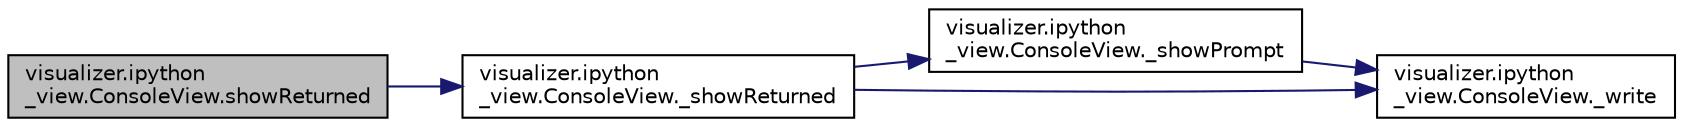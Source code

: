 digraph "visualizer.ipython_view.ConsoleView.showReturned"
{
 // LATEX_PDF_SIZE
  edge [fontname="Helvetica",fontsize="10",labelfontname="Helvetica",labelfontsize="10"];
  node [fontname="Helvetica",fontsize="10",shape=record];
  rankdir="LR";
  Node1 [label="visualizer.ipython\l_view.ConsoleView.showReturned",height=0.2,width=0.4,color="black", fillcolor="grey75", style="filled", fontcolor="black",tooltip="Show returned text from last command and print new prompt."];
  Node1 -> Node2 [color="midnightblue",fontsize="10",style="solid",fontname="Helvetica"];
  Node2 [label="visualizer.ipython\l_view.ConsoleView._showReturned",height=0.2,width=0.4,color="black", fillcolor="white", style="filled",URL="$classvisualizer_1_1ipython__view_1_1_console_view.html#a5fd73a63b28d972cb73270c6101d4eb0",tooltip="Show returned text from last command and print new prompt."];
  Node2 -> Node3 [color="midnightblue",fontsize="10",style="solid",fontname="Helvetica"];
  Node3 [label="visualizer.ipython\l_view.ConsoleView._showPrompt",height=0.2,width=0.4,color="black", fillcolor="white", style="filled",URL="$classvisualizer_1_1ipython__view_1_1_console_view.html#a539d2a93fbf7a7c8ca1e6fa9fe2aa875",tooltip="Prints prompt at start of line."];
  Node3 -> Node4 [color="midnightblue",fontsize="10",style="solid",fontname="Helvetica"];
  Node4 [label="visualizer.ipython\l_view.ConsoleView._write",height=0.2,width=0.4,color="black", fillcolor="white", style="filled",URL="$classvisualizer_1_1ipython__view_1_1_console_view.html#a9759d9e625a21718dcd1dfe1188cc1d2",tooltip="Write given text to buffer."];
  Node2 -> Node4 [color="midnightblue",fontsize="10",style="solid",fontname="Helvetica"];
}
